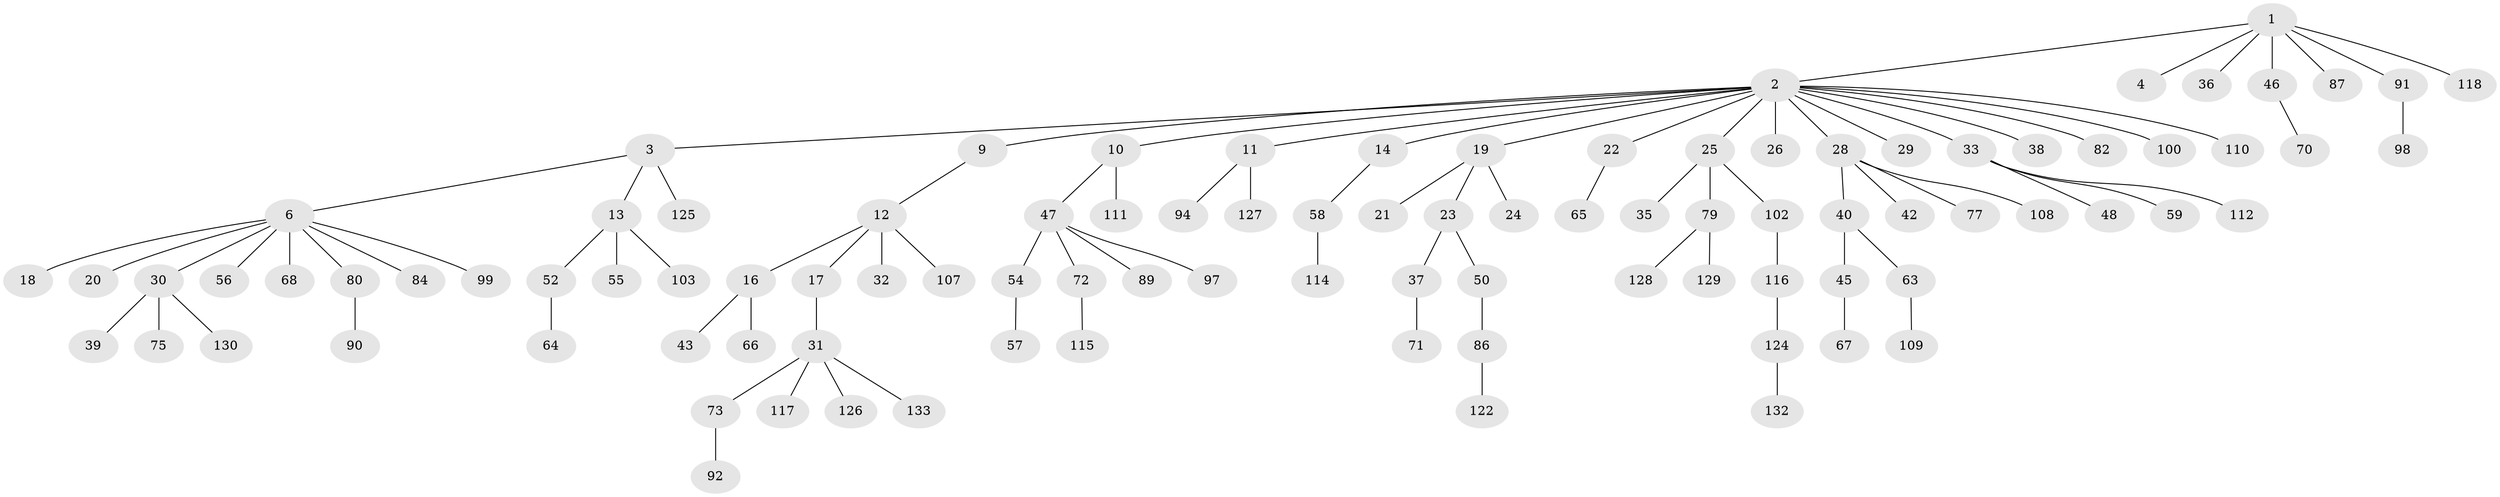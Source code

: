 // Generated by graph-tools (version 1.1) at 2025/52/02/27/25 19:52:13]
// undirected, 98 vertices, 97 edges
graph export_dot {
graph [start="1"]
  node [color=gray90,style=filled];
  1 [super="+8"];
  2 [super="+5"];
  3 [super="+104"];
  4;
  6 [super="+7"];
  9;
  10 [super="+15"];
  11 [super="+27"];
  12 [super="+69"];
  13 [super="+121"];
  14;
  16;
  17;
  18;
  19 [super="+34"];
  20;
  21;
  22;
  23 [super="+60"];
  24;
  25 [super="+81"];
  26;
  28 [super="+41"];
  29;
  30 [super="+61"];
  31 [super="+78"];
  32;
  33 [super="+51"];
  35;
  36 [super="+85"];
  37;
  38;
  39 [super="+44"];
  40 [super="+49"];
  42;
  43 [super="+53"];
  45;
  46 [super="+88"];
  47 [super="+123"];
  48;
  50;
  52 [super="+62"];
  54;
  55;
  56;
  57;
  58 [super="+96"];
  59;
  63;
  64;
  65;
  66;
  67 [super="+76"];
  68;
  70;
  71 [super="+106"];
  72 [super="+93"];
  73 [super="+74"];
  75 [super="+95"];
  77;
  79 [super="+120"];
  80 [super="+83"];
  82;
  84;
  86;
  87;
  89;
  90 [super="+101"];
  91;
  92;
  94;
  97;
  98;
  99 [super="+105"];
  100;
  102 [super="+113"];
  103;
  107;
  108;
  109 [super="+131"];
  110;
  111;
  112;
  114 [super="+119"];
  115;
  116;
  117;
  118;
  122;
  124;
  125;
  126;
  127;
  128;
  129;
  130;
  132;
  133;
  1 -- 2;
  1 -- 4;
  1 -- 36;
  1 -- 46;
  1 -- 118;
  1 -- 91;
  1 -- 87;
  2 -- 3;
  2 -- 9;
  2 -- 19;
  2 -- 26;
  2 -- 29;
  2 -- 82;
  2 -- 110;
  2 -- 33;
  2 -- 100;
  2 -- 38;
  2 -- 10;
  2 -- 11;
  2 -- 14;
  2 -- 22;
  2 -- 25;
  2 -- 28;
  3 -- 6;
  3 -- 13;
  3 -- 125;
  6 -- 18;
  6 -- 30;
  6 -- 56;
  6 -- 68;
  6 -- 80;
  6 -- 84;
  6 -- 99;
  6 -- 20;
  9 -- 12;
  10 -- 47;
  10 -- 111;
  11 -- 127;
  11 -- 94;
  12 -- 16;
  12 -- 17;
  12 -- 32;
  12 -- 107;
  13 -- 52;
  13 -- 55;
  13 -- 103;
  14 -- 58;
  16 -- 43;
  16 -- 66;
  17 -- 31;
  19 -- 21;
  19 -- 23;
  19 -- 24;
  22 -- 65;
  23 -- 37;
  23 -- 50;
  25 -- 35;
  25 -- 79;
  25 -- 102;
  28 -- 40;
  28 -- 42;
  28 -- 77;
  28 -- 108;
  30 -- 39;
  30 -- 130;
  30 -- 75;
  31 -- 73;
  31 -- 117;
  31 -- 126;
  31 -- 133;
  33 -- 48;
  33 -- 59;
  33 -- 112;
  37 -- 71;
  40 -- 45;
  40 -- 63;
  45 -- 67;
  46 -- 70;
  47 -- 54;
  47 -- 72;
  47 -- 89;
  47 -- 97;
  50 -- 86;
  52 -- 64;
  54 -- 57;
  58 -- 114;
  63 -- 109;
  72 -- 115;
  73 -- 92;
  79 -- 128;
  79 -- 129;
  80 -- 90;
  86 -- 122;
  91 -- 98;
  102 -- 116;
  116 -- 124;
  124 -- 132;
}
